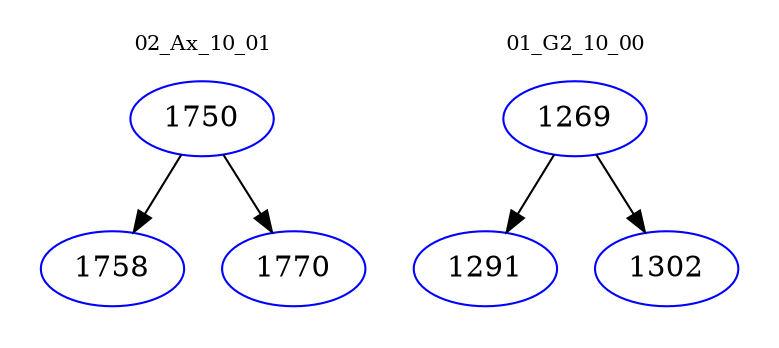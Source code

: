 digraph{
subgraph cluster_0 {
color = white
label = "02_Ax_10_01";
fontsize=10;
T0_1750 [label="1750", color="blue"]
T0_1750 -> T0_1758 [color="black"]
T0_1758 [label="1758", color="blue"]
T0_1750 -> T0_1770 [color="black"]
T0_1770 [label="1770", color="blue"]
}
subgraph cluster_1 {
color = white
label = "01_G2_10_00";
fontsize=10;
T1_1269 [label="1269", color="blue"]
T1_1269 -> T1_1291 [color="black"]
T1_1291 [label="1291", color="blue"]
T1_1269 -> T1_1302 [color="black"]
T1_1302 [label="1302", color="blue"]
}
}
